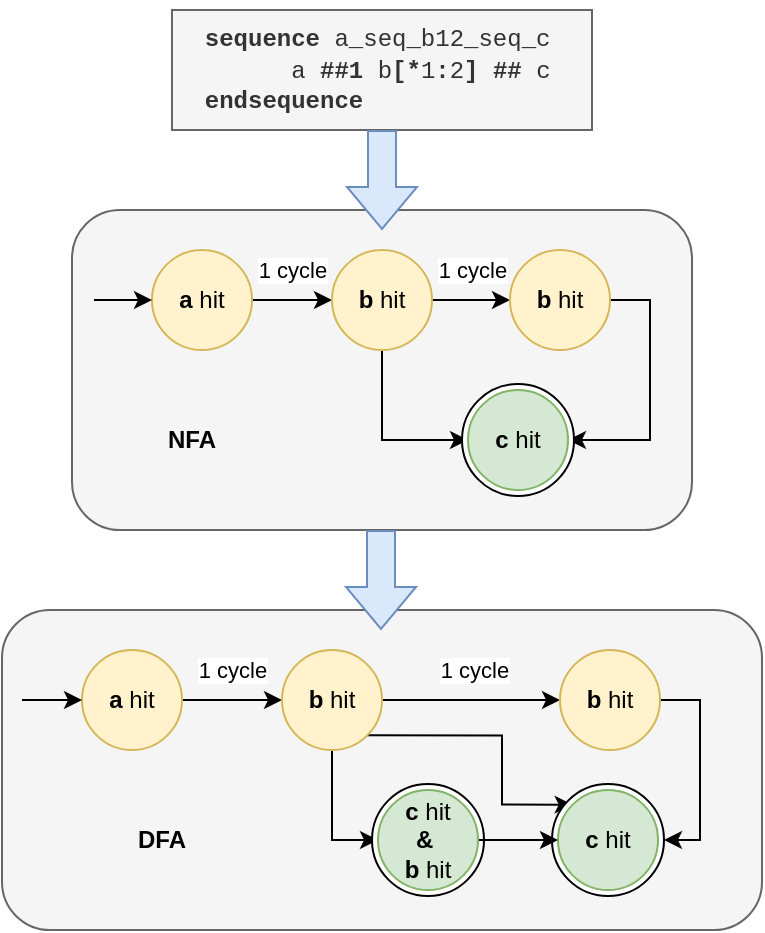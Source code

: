 <mxfile version="21.3.7" type="device">
  <diagram name="Page-1" id="6CMjbhhEA8yiuNHhjtcT">
    <mxGraphModel dx="954" dy="614" grid="1" gridSize="10" guides="1" tooltips="1" connect="1" arrows="1" fold="1" page="1" pageScale="1" pageWidth="850" pageHeight="1100" math="0" shadow="0">
      <root>
        <mxCell id="0" />
        <mxCell id="1" parent="0" />
        <mxCell id="hrdePXVsT76qfCE-nsyh-17" value="" style="rounded=1;whiteSpace=wrap;html=1;fillColor=#f5f5f5;strokeColor=#666666;fontColor=#333333;" vertex="1" parent="1">
          <mxGeometry x="175" y="360" width="380" height="160" as="geometry" />
        </mxCell>
        <mxCell id="hrdePXVsT76qfCE-nsyh-18" value="1 cycle" style="edgeStyle=orthogonalEdgeStyle;rounded=0;orthogonalLoop=1;jettySize=auto;html=1;exitX=1;exitY=0.5;exitDx=0;exitDy=0;entryX=0;entryY=0.5;entryDx=0;entryDy=0;" edge="1" parent="1" source="hrdePXVsT76qfCE-nsyh-19" target="hrdePXVsT76qfCE-nsyh-22">
          <mxGeometry y="15" relative="1" as="geometry">
            <mxPoint as="offset" />
          </mxGeometry>
        </mxCell>
        <mxCell id="hrdePXVsT76qfCE-nsyh-19" value="&lt;b&gt;a &lt;/b&gt;hit" style="ellipse;whiteSpace=wrap;html=1;aspect=fixed;fillColor=#fff2cc;strokeColor=#d6b656;" vertex="1" parent="1">
          <mxGeometry x="215" y="380" width="50" height="50" as="geometry" />
        </mxCell>
        <mxCell id="hrdePXVsT76qfCE-nsyh-20" value="1 cycle" style="edgeStyle=orthogonalEdgeStyle;rounded=0;orthogonalLoop=1;jettySize=auto;html=1;exitX=1;exitY=0.5;exitDx=0;exitDy=0;entryX=0;entryY=0.5;entryDx=0;entryDy=0;" edge="1" parent="1" source="hrdePXVsT76qfCE-nsyh-22" target="hrdePXVsT76qfCE-nsyh-24">
          <mxGeometry x="0.026" y="15" relative="1" as="geometry">
            <mxPoint as="offset" />
          </mxGeometry>
        </mxCell>
        <mxCell id="hrdePXVsT76qfCE-nsyh-21" style="edgeStyle=orthogonalEdgeStyle;rounded=0;orthogonalLoop=1;jettySize=auto;html=1;exitX=0.5;exitY=1;exitDx=0;exitDy=0;entryX=0;entryY=0.5;entryDx=0;entryDy=0;" edge="1" parent="1" source="hrdePXVsT76qfCE-nsyh-22" target="hrdePXVsT76qfCE-nsyh-30">
          <mxGeometry relative="1" as="geometry" />
        </mxCell>
        <mxCell id="hrdePXVsT76qfCE-nsyh-33" style="edgeStyle=orthogonalEdgeStyle;rounded=0;orthogonalLoop=1;jettySize=auto;html=1;exitX=1;exitY=1;exitDx=0;exitDy=0;entryX=0;entryY=0;entryDx=0;entryDy=0;" edge="1" parent="1" source="hrdePXVsT76qfCE-nsyh-22" target="hrdePXVsT76qfCE-nsyh-26">
          <mxGeometry relative="1" as="geometry">
            <Array as="points">
              <mxPoint x="425" y="423" />
              <mxPoint x="425" y="457" />
            </Array>
          </mxGeometry>
        </mxCell>
        <mxCell id="hrdePXVsT76qfCE-nsyh-22" value="&lt;b&gt;b&lt;/b&gt; hit" style="ellipse;whiteSpace=wrap;html=1;aspect=fixed;fillColor=#fff2cc;strokeColor=#d6b656;" vertex="1" parent="1">
          <mxGeometry x="315" y="380" width="50" height="50" as="geometry" />
        </mxCell>
        <mxCell id="hrdePXVsT76qfCE-nsyh-23" style="edgeStyle=orthogonalEdgeStyle;rounded=0;orthogonalLoop=1;jettySize=auto;html=1;exitX=1;exitY=0.5;exitDx=0;exitDy=0;entryX=1;entryY=0.5;entryDx=0;entryDy=0;" edge="1" parent="1" source="hrdePXVsT76qfCE-nsyh-24" target="hrdePXVsT76qfCE-nsyh-25">
          <mxGeometry relative="1" as="geometry" />
        </mxCell>
        <mxCell id="hrdePXVsT76qfCE-nsyh-24" value="&lt;b&gt;b&lt;/b&gt; hit" style="ellipse;whiteSpace=wrap;html=1;aspect=fixed;fillColor=#fff2cc;strokeColor=#d6b656;" vertex="1" parent="1">
          <mxGeometry x="454" y="380" width="50" height="50" as="geometry" />
        </mxCell>
        <mxCell id="hrdePXVsT76qfCE-nsyh-25" value="" style="ellipse;whiteSpace=wrap;html=1;aspect=fixed;" vertex="1" parent="1">
          <mxGeometry x="450" y="447" width="56" height="56" as="geometry" />
        </mxCell>
        <mxCell id="hrdePXVsT76qfCE-nsyh-26" value="&lt;b&gt;c &lt;/b&gt;hit" style="ellipse;whiteSpace=wrap;html=1;aspect=fixed;fillColor=#d5e8d4;strokeColor=#82b366;" vertex="1" parent="1">
          <mxGeometry x="453" y="450" width="50" height="50" as="geometry" />
        </mxCell>
        <mxCell id="hrdePXVsT76qfCE-nsyh-27" value="" style="endArrow=classic;html=1;rounded=0;entryX=0;entryY=0.5;entryDx=0;entryDy=0;" edge="1" parent="1" target="hrdePXVsT76qfCE-nsyh-19">
          <mxGeometry width="50" height="50" relative="1" as="geometry">
            <mxPoint x="185" y="405" as="sourcePoint" />
            <mxPoint x="215" y="405" as="targetPoint" />
          </mxGeometry>
        </mxCell>
        <mxCell id="hrdePXVsT76qfCE-nsyh-28" value="&lt;b&gt;DFA&lt;/b&gt;" style="text;html=1;strokeColor=none;fillColor=none;align=center;verticalAlign=middle;whiteSpace=wrap;rounded=0;" vertex="1" parent="1">
          <mxGeometry x="225" y="460" width="60" height="30" as="geometry" />
        </mxCell>
        <mxCell id="hrdePXVsT76qfCE-nsyh-14" value="" style="rounded=1;whiteSpace=wrap;html=1;fillColor=#f5f5f5;strokeColor=#666666;fontColor=#333333;" vertex="1" parent="1">
          <mxGeometry x="210" y="160" width="310" height="160" as="geometry" />
        </mxCell>
        <mxCell id="hrdePXVsT76qfCE-nsyh-1" value="&lt;div align=&quot;left&quot; class=&quot;language-verilog highlighter-rouge&quot;&gt;&lt;div class=&quot;highlight&quot;&gt;&lt;pre class=&quot;highlight&quot;&gt;&lt;code&gt;&lt;font face=&quot;Courier New&quot;&gt;&lt;b&gt;  sequence&lt;/b&gt; &lt;span class=&quot;n&quot;&gt;a_seq_b12_seq_c&lt;/span&gt;&lt;br&gt;      &lt;span class=&quot;n&quot;&gt;&lt;span style=&quot;white-space: pre;&quot;&gt;&#x9;&lt;/span&gt;a&lt;/span&gt; &lt;b&gt;&lt;span class=&quot;p&quot;&gt;##&lt;/span&gt;&lt;span class=&quot;mi&quot;&gt;1&lt;/span&gt;&lt;/b&gt; &lt;span class=&quot;n&quot;&gt;b&lt;/span&gt;&lt;b&gt;&lt;span class=&quot;p&quot;&gt;[&lt;/span&gt;&lt;span class=&quot;o&quot;&gt;*&lt;/span&gt;&lt;/b&gt;&lt;span class=&quot;mi&quot;&gt;1&lt;/span&gt;&lt;b&gt;&lt;span class=&quot;o&quot;&gt;:&lt;/span&gt;&lt;/b&gt;&lt;span class=&quot;mi&quot;&gt;2&lt;/span&gt;&lt;b&gt;&lt;span class=&quot;p&quot;&gt;]&lt;/span&gt;&lt;/b&gt; &lt;span class=&quot;p&quot;&gt;&lt;b&gt;##&lt;/b&gt;&lt;/span&gt; &lt;span class=&quot;n&quot;&gt;c&lt;/span&gt;&lt;br&gt;&lt;span class=&quot;k&quot;&gt;&lt;b&gt;  endsequence&lt;/b&gt;&lt;/span&gt;&lt;/font&gt;&lt;br&gt;&lt;/code&gt;&lt;/pre&gt;&lt;/div&gt;&lt;/div&gt;" style="rounded=1;whiteSpace=wrap;html=1;align=left;arcSize=0;fillColor=#f5f5f5;fontColor=#333333;strokeColor=#666666;" vertex="1" parent="1">
          <mxGeometry x="260" y="60" width="210" height="60" as="geometry" />
        </mxCell>
        <mxCell id="hrdePXVsT76qfCE-nsyh-2" value="" style="shape=flexArrow;endArrow=classic;html=1;rounded=0;exitX=0.5;exitY=1;exitDx=0;exitDy=0;fillColor=#dae8fc;strokeColor=#6c8ebf;width=14;endSize=6.67;" edge="1" parent="1" source="hrdePXVsT76qfCE-nsyh-1">
          <mxGeometry width="50" height="50" relative="1" as="geometry">
            <mxPoint x="400" y="340" as="sourcePoint" />
            <mxPoint x="365" y="170" as="targetPoint" />
          </mxGeometry>
        </mxCell>
        <mxCell id="hrdePXVsT76qfCE-nsyh-9" value="1 cycle" style="edgeStyle=orthogonalEdgeStyle;rounded=0;orthogonalLoop=1;jettySize=auto;html=1;exitX=1;exitY=0.5;exitDx=0;exitDy=0;entryX=0;entryY=0.5;entryDx=0;entryDy=0;" edge="1" parent="1" source="hrdePXVsT76qfCE-nsyh-3" target="hrdePXVsT76qfCE-nsyh-4">
          <mxGeometry y="15" relative="1" as="geometry">
            <mxPoint as="offset" />
          </mxGeometry>
        </mxCell>
        <mxCell id="hrdePXVsT76qfCE-nsyh-3" value="&lt;b&gt;a &lt;/b&gt;hit" style="ellipse;whiteSpace=wrap;html=1;aspect=fixed;fillColor=#fff2cc;strokeColor=#d6b656;" vertex="1" parent="1">
          <mxGeometry x="250" y="180" width="50" height="50" as="geometry" />
        </mxCell>
        <mxCell id="hrdePXVsT76qfCE-nsyh-10" value="1 cycle" style="edgeStyle=orthogonalEdgeStyle;rounded=0;orthogonalLoop=1;jettySize=auto;html=1;exitX=1;exitY=0.5;exitDx=0;exitDy=0;entryX=0;entryY=0.5;entryDx=0;entryDy=0;" edge="1" parent="1" source="hrdePXVsT76qfCE-nsyh-4" target="hrdePXVsT76qfCE-nsyh-5">
          <mxGeometry x="0.026" y="15" relative="1" as="geometry">
            <mxPoint as="offset" />
          </mxGeometry>
        </mxCell>
        <mxCell id="hrdePXVsT76qfCE-nsyh-12" style="edgeStyle=orthogonalEdgeStyle;rounded=0;orthogonalLoop=1;jettySize=auto;html=1;exitX=0.5;exitY=1;exitDx=0;exitDy=0;entryX=0;entryY=0.5;entryDx=0;entryDy=0;" edge="1" parent="1" source="hrdePXVsT76qfCE-nsyh-4" target="hrdePXVsT76qfCE-nsyh-6">
          <mxGeometry relative="1" as="geometry" />
        </mxCell>
        <mxCell id="hrdePXVsT76qfCE-nsyh-4" value="&lt;b&gt;b&lt;/b&gt; hit" style="ellipse;whiteSpace=wrap;html=1;aspect=fixed;fillColor=#fff2cc;strokeColor=#d6b656;" vertex="1" parent="1">
          <mxGeometry x="340" y="180" width="50" height="50" as="geometry" />
        </mxCell>
        <mxCell id="hrdePXVsT76qfCE-nsyh-13" style="edgeStyle=orthogonalEdgeStyle;rounded=0;orthogonalLoop=1;jettySize=auto;html=1;exitX=1;exitY=0.5;exitDx=0;exitDy=0;entryX=1;entryY=0.5;entryDx=0;entryDy=0;" edge="1" parent="1" source="hrdePXVsT76qfCE-nsyh-5" target="hrdePXVsT76qfCE-nsyh-6">
          <mxGeometry relative="1" as="geometry" />
        </mxCell>
        <mxCell id="hrdePXVsT76qfCE-nsyh-5" value="&lt;b&gt;b&lt;/b&gt; hit" style="ellipse;whiteSpace=wrap;html=1;aspect=fixed;fillColor=#fff2cc;strokeColor=#d6b656;" vertex="1" parent="1">
          <mxGeometry x="429" y="180" width="50" height="50" as="geometry" />
        </mxCell>
        <mxCell id="hrdePXVsT76qfCE-nsyh-7" value="" style="ellipse;whiteSpace=wrap;html=1;aspect=fixed;" vertex="1" parent="1">
          <mxGeometry x="405" y="247" width="56" height="56" as="geometry" />
        </mxCell>
        <mxCell id="hrdePXVsT76qfCE-nsyh-6" value="&lt;b&gt;c &lt;/b&gt;hit" style="ellipse;whiteSpace=wrap;html=1;aspect=fixed;fillColor=#d5e8d4;strokeColor=#82b366;" vertex="1" parent="1">
          <mxGeometry x="408" y="250" width="50" height="50" as="geometry" />
        </mxCell>
        <mxCell id="hrdePXVsT76qfCE-nsyh-8" value="" style="endArrow=classic;html=1;rounded=0;entryX=0;entryY=0.5;entryDx=0;entryDy=0;" edge="1" parent="1" target="hrdePXVsT76qfCE-nsyh-3">
          <mxGeometry width="50" height="50" relative="1" as="geometry">
            <mxPoint x="221" y="205" as="sourcePoint" />
            <mxPoint x="250" y="200" as="targetPoint" />
          </mxGeometry>
        </mxCell>
        <mxCell id="hrdePXVsT76qfCE-nsyh-15" value="&lt;b&gt;NFA&lt;/b&gt;" style="text;html=1;strokeColor=none;fillColor=none;align=center;verticalAlign=middle;whiteSpace=wrap;rounded=0;" vertex="1" parent="1">
          <mxGeometry x="240" y="260" width="60" height="30" as="geometry" />
        </mxCell>
        <mxCell id="hrdePXVsT76qfCE-nsyh-16" value="" style="shape=flexArrow;endArrow=classic;html=1;rounded=0;exitX=0.5;exitY=1;exitDx=0;exitDy=0;fillColor=#dae8fc;strokeColor=#6c8ebf;width=14;endSize=6.67;" edge="1" parent="1">
          <mxGeometry width="50" height="50" relative="1" as="geometry">
            <mxPoint x="364.5" y="320" as="sourcePoint" />
            <mxPoint x="364.5" y="370" as="targetPoint" />
          </mxGeometry>
        </mxCell>
        <mxCell id="hrdePXVsT76qfCE-nsyh-29" value="" style="ellipse;whiteSpace=wrap;html=1;aspect=fixed;" vertex="1" parent="1">
          <mxGeometry x="360" y="447" width="56" height="56" as="geometry" />
        </mxCell>
        <mxCell id="hrdePXVsT76qfCE-nsyh-31" style="edgeStyle=orthogonalEdgeStyle;rounded=0;orthogonalLoop=1;jettySize=auto;html=1;exitX=1;exitY=0.5;exitDx=0;exitDy=0;entryX=0;entryY=0.5;entryDx=0;entryDy=0;" edge="1" parent="1" source="hrdePXVsT76qfCE-nsyh-30" target="hrdePXVsT76qfCE-nsyh-26">
          <mxGeometry relative="1" as="geometry" />
        </mxCell>
        <mxCell id="hrdePXVsT76qfCE-nsyh-30" value="&lt;div&gt;&lt;b&gt;c &lt;/b&gt;hit &lt;b&gt;&lt;br&gt;&lt;/b&gt;&lt;/div&gt;&lt;div&gt;&lt;b&gt;&amp;amp;&amp;nbsp;&lt;/b&gt;&lt;/div&gt;&lt;div&gt;&lt;b&gt;b&lt;/b&gt; hit&lt;/div&gt;" style="ellipse;whiteSpace=wrap;html=1;aspect=fixed;fillColor=#d5e8d4;strokeColor=#82b366;" vertex="1" parent="1">
          <mxGeometry x="363" y="450" width="50" height="50" as="geometry" />
        </mxCell>
      </root>
    </mxGraphModel>
  </diagram>
</mxfile>
